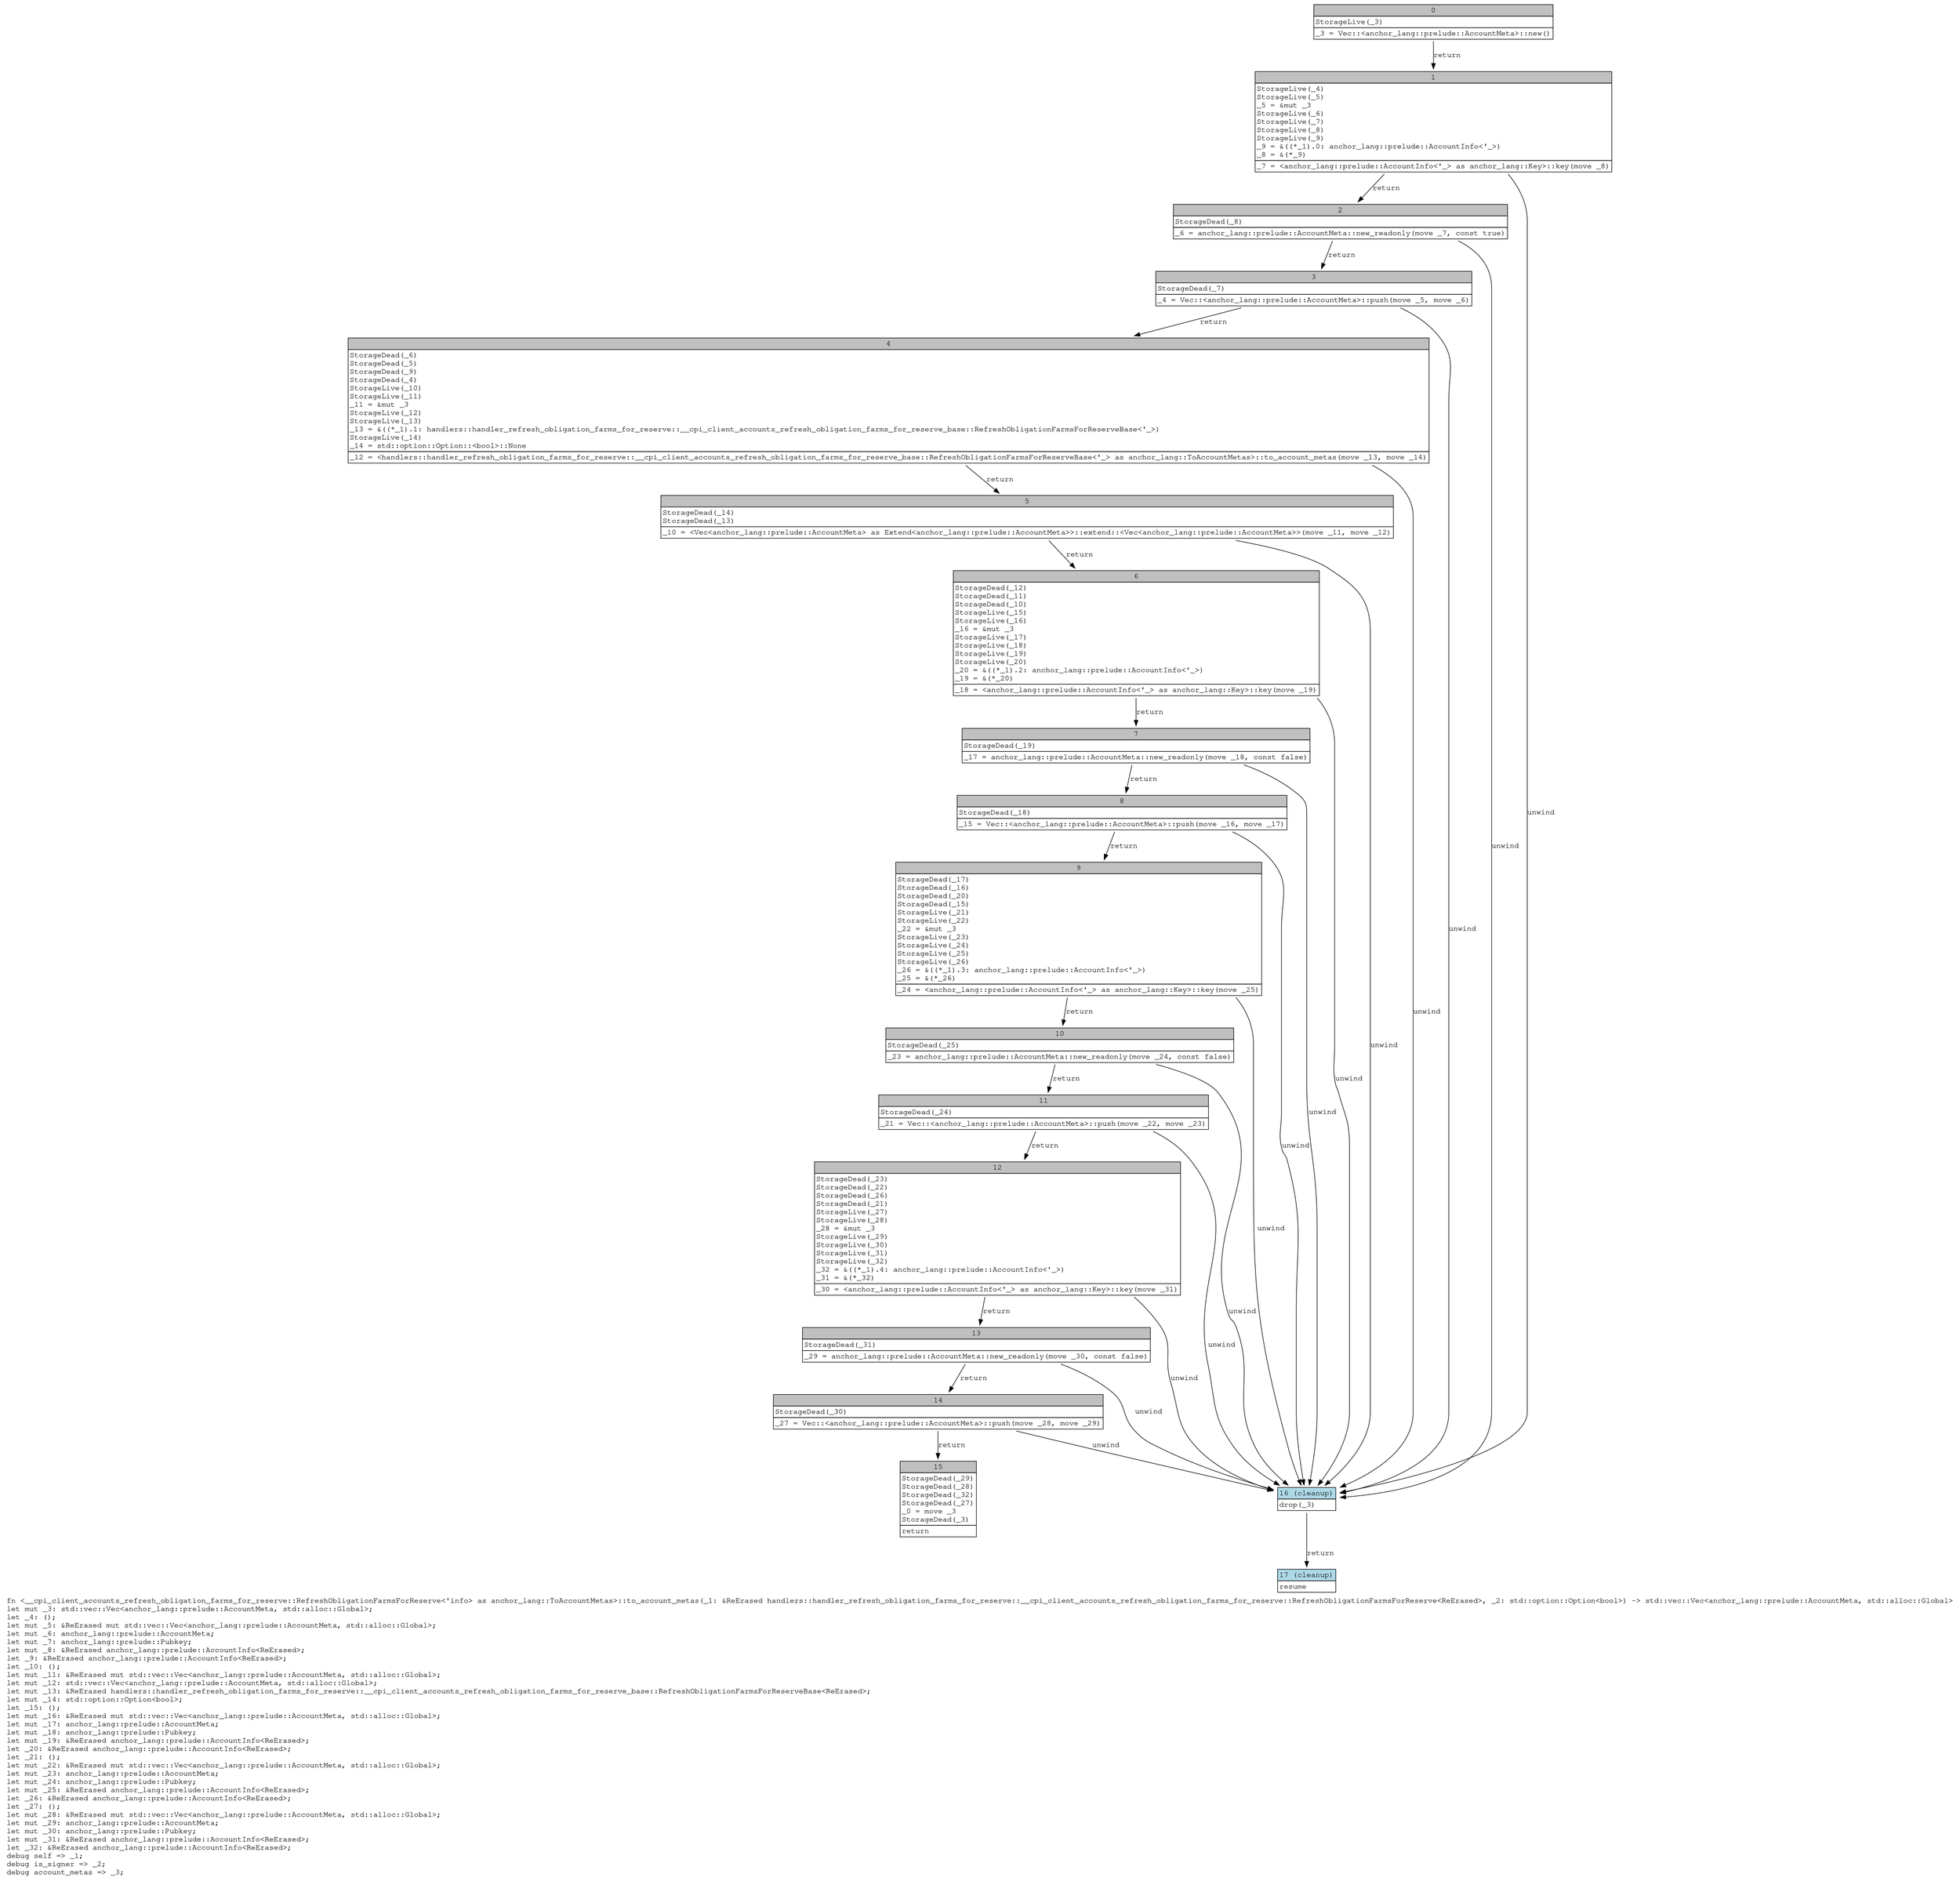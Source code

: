 digraph Mir_0_5044 {
    graph [fontname="Courier, monospace"];
    node [fontname="Courier, monospace"];
    edge [fontname="Courier, monospace"];
    label=<fn &lt;__cpi_client_accounts_refresh_obligation_farms_for_reserve::RefreshObligationFarmsForReserve&lt;'info&gt; as anchor_lang::ToAccountMetas&gt;::to_account_metas(_1: &amp;ReErased handlers::handler_refresh_obligation_farms_for_reserve::__cpi_client_accounts_refresh_obligation_farms_for_reserve::RefreshObligationFarmsForReserve&lt;ReErased&gt;, _2: std::option::Option&lt;bool&gt;) -&gt; std::vec::Vec&lt;anchor_lang::prelude::AccountMeta, std::alloc::Global&gt;<br align="left"/>let mut _3: std::vec::Vec&lt;anchor_lang::prelude::AccountMeta, std::alloc::Global&gt;;<br align="left"/>let _4: ();<br align="left"/>let mut _5: &amp;ReErased mut std::vec::Vec&lt;anchor_lang::prelude::AccountMeta, std::alloc::Global&gt;;<br align="left"/>let mut _6: anchor_lang::prelude::AccountMeta;<br align="left"/>let mut _7: anchor_lang::prelude::Pubkey;<br align="left"/>let mut _8: &amp;ReErased anchor_lang::prelude::AccountInfo&lt;ReErased&gt;;<br align="left"/>let _9: &amp;ReErased anchor_lang::prelude::AccountInfo&lt;ReErased&gt;;<br align="left"/>let _10: ();<br align="left"/>let mut _11: &amp;ReErased mut std::vec::Vec&lt;anchor_lang::prelude::AccountMeta, std::alloc::Global&gt;;<br align="left"/>let mut _12: std::vec::Vec&lt;anchor_lang::prelude::AccountMeta, std::alloc::Global&gt;;<br align="left"/>let mut _13: &amp;ReErased handlers::handler_refresh_obligation_farms_for_reserve::__cpi_client_accounts_refresh_obligation_farms_for_reserve_base::RefreshObligationFarmsForReserveBase&lt;ReErased&gt;;<br align="left"/>let mut _14: std::option::Option&lt;bool&gt;;<br align="left"/>let _15: ();<br align="left"/>let mut _16: &amp;ReErased mut std::vec::Vec&lt;anchor_lang::prelude::AccountMeta, std::alloc::Global&gt;;<br align="left"/>let mut _17: anchor_lang::prelude::AccountMeta;<br align="left"/>let mut _18: anchor_lang::prelude::Pubkey;<br align="left"/>let mut _19: &amp;ReErased anchor_lang::prelude::AccountInfo&lt;ReErased&gt;;<br align="left"/>let _20: &amp;ReErased anchor_lang::prelude::AccountInfo&lt;ReErased&gt;;<br align="left"/>let _21: ();<br align="left"/>let mut _22: &amp;ReErased mut std::vec::Vec&lt;anchor_lang::prelude::AccountMeta, std::alloc::Global&gt;;<br align="left"/>let mut _23: anchor_lang::prelude::AccountMeta;<br align="left"/>let mut _24: anchor_lang::prelude::Pubkey;<br align="left"/>let mut _25: &amp;ReErased anchor_lang::prelude::AccountInfo&lt;ReErased&gt;;<br align="left"/>let _26: &amp;ReErased anchor_lang::prelude::AccountInfo&lt;ReErased&gt;;<br align="left"/>let _27: ();<br align="left"/>let mut _28: &amp;ReErased mut std::vec::Vec&lt;anchor_lang::prelude::AccountMeta, std::alloc::Global&gt;;<br align="left"/>let mut _29: anchor_lang::prelude::AccountMeta;<br align="left"/>let mut _30: anchor_lang::prelude::Pubkey;<br align="left"/>let mut _31: &amp;ReErased anchor_lang::prelude::AccountInfo&lt;ReErased&gt;;<br align="left"/>let _32: &amp;ReErased anchor_lang::prelude::AccountInfo&lt;ReErased&gt;;<br align="left"/>debug self =&gt; _1;<br align="left"/>debug is_signer =&gt; _2;<br align="left"/>debug account_metas =&gt; _3;<br align="left"/>>;
    bb0__0_5044 [shape="none", label=<<table border="0" cellborder="1" cellspacing="0"><tr><td bgcolor="gray" align="center" colspan="1">0</td></tr><tr><td align="left" balign="left">StorageLive(_3)<br/></td></tr><tr><td align="left">_3 = Vec::&lt;anchor_lang::prelude::AccountMeta&gt;::new()</td></tr></table>>];
    bb1__0_5044 [shape="none", label=<<table border="0" cellborder="1" cellspacing="0"><tr><td bgcolor="gray" align="center" colspan="1">1</td></tr><tr><td align="left" balign="left">StorageLive(_4)<br/>StorageLive(_5)<br/>_5 = &amp;mut _3<br/>StorageLive(_6)<br/>StorageLive(_7)<br/>StorageLive(_8)<br/>StorageLive(_9)<br/>_9 = &amp;((*_1).0: anchor_lang::prelude::AccountInfo&lt;'_&gt;)<br/>_8 = &amp;(*_9)<br/></td></tr><tr><td align="left">_7 = &lt;anchor_lang::prelude::AccountInfo&lt;'_&gt; as anchor_lang::Key&gt;::key(move _8)</td></tr></table>>];
    bb2__0_5044 [shape="none", label=<<table border="0" cellborder="1" cellspacing="0"><tr><td bgcolor="gray" align="center" colspan="1">2</td></tr><tr><td align="left" balign="left">StorageDead(_8)<br/></td></tr><tr><td align="left">_6 = anchor_lang::prelude::AccountMeta::new_readonly(move _7, const true)</td></tr></table>>];
    bb3__0_5044 [shape="none", label=<<table border="0" cellborder="1" cellspacing="0"><tr><td bgcolor="gray" align="center" colspan="1">3</td></tr><tr><td align="left" balign="left">StorageDead(_7)<br/></td></tr><tr><td align="left">_4 = Vec::&lt;anchor_lang::prelude::AccountMeta&gt;::push(move _5, move _6)</td></tr></table>>];
    bb4__0_5044 [shape="none", label=<<table border="0" cellborder="1" cellspacing="0"><tr><td bgcolor="gray" align="center" colspan="1">4</td></tr><tr><td align="left" balign="left">StorageDead(_6)<br/>StorageDead(_5)<br/>StorageDead(_9)<br/>StorageDead(_4)<br/>StorageLive(_10)<br/>StorageLive(_11)<br/>_11 = &amp;mut _3<br/>StorageLive(_12)<br/>StorageLive(_13)<br/>_13 = &amp;((*_1).1: handlers::handler_refresh_obligation_farms_for_reserve::__cpi_client_accounts_refresh_obligation_farms_for_reserve_base::RefreshObligationFarmsForReserveBase&lt;'_&gt;)<br/>StorageLive(_14)<br/>_14 = std::option::Option::&lt;bool&gt;::None<br/></td></tr><tr><td align="left">_12 = &lt;handlers::handler_refresh_obligation_farms_for_reserve::__cpi_client_accounts_refresh_obligation_farms_for_reserve_base::RefreshObligationFarmsForReserveBase&lt;'_&gt; as anchor_lang::ToAccountMetas&gt;::to_account_metas(move _13, move _14)</td></tr></table>>];
    bb5__0_5044 [shape="none", label=<<table border="0" cellborder="1" cellspacing="0"><tr><td bgcolor="gray" align="center" colspan="1">5</td></tr><tr><td align="left" balign="left">StorageDead(_14)<br/>StorageDead(_13)<br/></td></tr><tr><td align="left">_10 = &lt;Vec&lt;anchor_lang::prelude::AccountMeta&gt; as Extend&lt;anchor_lang::prelude::AccountMeta&gt;&gt;::extend::&lt;Vec&lt;anchor_lang::prelude::AccountMeta&gt;&gt;(move _11, move _12)</td></tr></table>>];
    bb6__0_5044 [shape="none", label=<<table border="0" cellborder="1" cellspacing="0"><tr><td bgcolor="gray" align="center" colspan="1">6</td></tr><tr><td align="left" balign="left">StorageDead(_12)<br/>StorageDead(_11)<br/>StorageDead(_10)<br/>StorageLive(_15)<br/>StorageLive(_16)<br/>_16 = &amp;mut _3<br/>StorageLive(_17)<br/>StorageLive(_18)<br/>StorageLive(_19)<br/>StorageLive(_20)<br/>_20 = &amp;((*_1).2: anchor_lang::prelude::AccountInfo&lt;'_&gt;)<br/>_19 = &amp;(*_20)<br/></td></tr><tr><td align="left">_18 = &lt;anchor_lang::prelude::AccountInfo&lt;'_&gt; as anchor_lang::Key&gt;::key(move _19)</td></tr></table>>];
    bb7__0_5044 [shape="none", label=<<table border="0" cellborder="1" cellspacing="0"><tr><td bgcolor="gray" align="center" colspan="1">7</td></tr><tr><td align="left" balign="left">StorageDead(_19)<br/></td></tr><tr><td align="left">_17 = anchor_lang::prelude::AccountMeta::new_readonly(move _18, const false)</td></tr></table>>];
    bb8__0_5044 [shape="none", label=<<table border="0" cellborder="1" cellspacing="0"><tr><td bgcolor="gray" align="center" colspan="1">8</td></tr><tr><td align="left" balign="left">StorageDead(_18)<br/></td></tr><tr><td align="left">_15 = Vec::&lt;anchor_lang::prelude::AccountMeta&gt;::push(move _16, move _17)</td></tr></table>>];
    bb9__0_5044 [shape="none", label=<<table border="0" cellborder="1" cellspacing="0"><tr><td bgcolor="gray" align="center" colspan="1">9</td></tr><tr><td align="left" balign="left">StorageDead(_17)<br/>StorageDead(_16)<br/>StorageDead(_20)<br/>StorageDead(_15)<br/>StorageLive(_21)<br/>StorageLive(_22)<br/>_22 = &amp;mut _3<br/>StorageLive(_23)<br/>StorageLive(_24)<br/>StorageLive(_25)<br/>StorageLive(_26)<br/>_26 = &amp;((*_1).3: anchor_lang::prelude::AccountInfo&lt;'_&gt;)<br/>_25 = &amp;(*_26)<br/></td></tr><tr><td align="left">_24 = &lt;anchor_lang::prelude::AccountInfo&lt;'_&gt; as anchor_lang::Key&gt;::key(move _25)</td></tr></table>>];
    bb10__0_5044 [shape="none", label=<<table border="0" cellborder="1" cellspacing="0"><tr><td bgcolor="gray" align="center" colspan="1">10</td></tr><tr><td align="left" balign="left">StorageDead(_25)<br/></td></tr><tr><td align="left">_23 = anchor_lang::prelude::AccountMeta::new_readonly(move _24, const false)</td></tr></table>>];
    bb11__0_5044 [shape="none", label=<<table border="0" cellborder="1" cellspacing="0"><tr><td bgcolor="gray" align="center" colspan="1">11</td></tr><tr><td align="left" balign="left">StorageDead(_24)<br/></td></tr><tr><td align="left">_21 = Vec::&lt;anchor_lang::prelude::AccountMeta&gt;::push(move _22, move _23)</td></tr></table>>];
    bb12__0_5044 [shape="none", label=<<table border="0" cellborder="1" cellspacing="0"><tr><td bgcolor="gray" align="center" colspan="1">12</td></tr><tr><td align="left" balign="left">StorageDead(_23)<br/>StorageDead(_22)<br/>StorageDead(_26)<br/>StorageDead(_21)<br/>StorageLive(_27)<br/>StorageLive(_28)<br/>_28 = &amp;mut _3<br/>StorageLive(_29)<br/>StorageLive(_30)<br/>StorageLive(_31)<br/>StorageLive(_32)<br/>_32 = &amp;((*_1).4: anchor_lang::prelude::AccountInfo&lt;'_&gt;)<br/>_31 = &amp;(*_32)<br/></td></tr><tr><td align="left">_30 = &lt;anchor_lang::prelude::AccountInfo&lt;'_&gt; as anchor_lang::Key&gt;::key(move _31)</td></tr></table>>];
    bb13__0_5044 [shape="none", label=<<table border="0" cellborder="1" cellspacing="0"><tr><td bgcolor="gray" align="center" colspan="1">13</td></tr><tr><td align="left" balign="left">StorageDead(_31)<br/></td></tr><tr><td align="left">_29 = anchor_lang::prelude::AccountMeta::new_readonly(move _30, const false)</td></tr></table>>];
    bb14__0_5044 [shape="none", label=<<table border="0" cellborder="1" cellspacing="0"><tr><td bgcolor="gray" align="center" colspan="1">14</td></tr><tr><td align="left" balign="left">StorageDead(_30)<br/></td></tr><tr><td align="left">_27 = Vec::&lt;anchor_lang::prelude::AccountMeta&gt;::push(move _28, move _29)</td></tr></table>>];
    bb15__0_5044 [shape="none", label=<<table border="0" cellborder="1" cellspacing="0"><tr><td bgcolor="gray" align="center" colspan="1">15</td></tr><tr><td align="left" balign="left">StorageDead(_29)<br/>StorageDead(_28)<br/>StorageDead(_32)<br/>StorageDead(_27)<br/>_0 = move _3<br/>StorageDead(_3)<br/></td></tr><tr><td align="left">return</td></tr></table>>];
    bb16__0_5044 [shape="none", label=<<table border="0" cellborder="1" cellspacing="0"><tr><td bgcolor="lightblue" align="center" colspan="1">16 (cleanup)</td></tr><tr><td align="left">drop(_3)</td></tr></table>>];
    bb17__0_5044 [shape="none", label=<<table border="0" cellborder="1" cellspacing="0"><tr><td bgcolor="lightblue" align="center" colspan="1">17 (cleanup)</td></tr><tr><td align="left">resume</td></tr></table>>];
    bb0__0_5044 -> bb1__0_5044 [label="return"];
    bb1__0_5044 -> bb2__0_5044 [label="return"];
    bb1__0_5044 -> bb16__0_5044 [label="unwind"];
    bb2__0_5044 -> bb3__0_5044 [label="return"];
    bb2__0_5044 -> bb16__0_5044 [label="unwind"];
    bb3__0_5044 -> bb4__0_5044 [label="return"];
    bb3__0_5044 -> bb16__0_5044 [label="unwind"];
    bb4__0_5044 -> bb5__0_5044 [label="return"];
    bb4__0_5044 -> bb16__0_5044 [label="unwind"];
    bb5__0_5044 -> bb6__0_5044 [label="return"];
    bb5__0_5044 -> bb16__0_5044 [label="unwind"];
    bb6__0_5044 -> bb7__0_5044 [label="return"];
    bb6__0_5044 -> bb16__0_5044 [label="unwind"];
    bb7__0_5044 -> bb8__0_5044 [label="return"];
    bb7__0_5044 -> bb16__0_5044 [label="unwind"];
    bb8__0_5044 -> bb9__0_5044 [label="return"];
    bb8__0_5044 -> bb16__0_5044 [label="unwind"];
    bb9__0_5044 -> bb10__0_5044 [label="return"];
    bb9__0_5044 -> bb16__0_5044 [label="unwind"];
    bb10__0_5044 -> bb11__0_5044 [label="return"];
    bb10__0_5044 -> bb16__0_5044 [label="unwind"];
    bb11__0_5044 -> bb12__0_5044 [label="return"];
    bb11__0_5044 -> bb16__0_5044 [label="unwind"];
    bb12__0_5044 -> bb13__0_5044 [label="return"];
    bb12__0_5044 -> bb16__0_5044 [label="unwind"];
    bb13__0_5044 -> bb14__0_5044 [label="return"];
    bb13__0_5044 -> bb16__0_5044 [label="unwind"];
    bb14__0_5044 -> bb15__0_5044 [label="return"];
    bb14__0_5044 -> bb16__0_5044 [label="unwind"];
    bb16__0_5044 -> bb17__0_5044 [label="return"];
}
